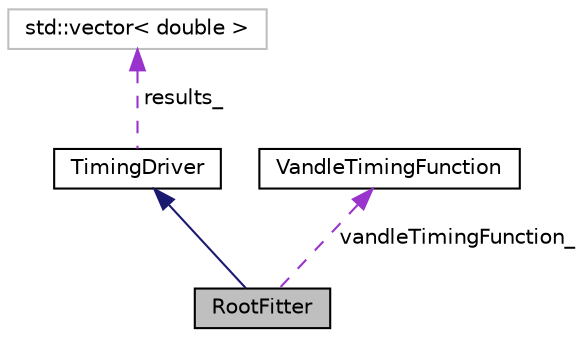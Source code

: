 digraph "RootFitter"
{
  edge [fontname="Helvetica",fontsize="10",labelfontname="Helvetica",labelfontsize="10"];
  node [fontname="Helvetica",fontsize="10",shape=record];
  Node1 [label="RootFitter",height=0.2,width=0.4,color="black", fillcolor="grey75", style="filled", fontcolor="black"];
  Node2 -> Node1 [dir="back",color="midnightblue",fontsize="10",style="solid",fontname="Helvetica"];
  Node2 [label="TimingDriver",height=0.2,width=0.4,color="black", fillcolor="white", style="filled",URL="$dd/d06/class_timing_driver.html",tooltip="An abstract class that will be used to handle timing. "];
  Node3 -> Node2 [dir="back",color="darkorchid3",fontsize="10",style="dashed",label=" results_" ,fontname="Helvetica"];
  Node3 [label="std::vector\< double \>",height=0.2,width=0.4,color="grey75", fillcolor="white", style="filled"];
  Node4 -> Node1 [dir="back",color="darkorchid3",fontsize="10",style="dashed",label=" vandleTimingFunction_" ,fontname="Helvetica"];
  Node4 [label="VandleTimingFunction",height=0.2,width=0.4,color="black", fillcolor="white", style="filled",URL="$de/d80/class_vandle_timing_function.html"];
}
